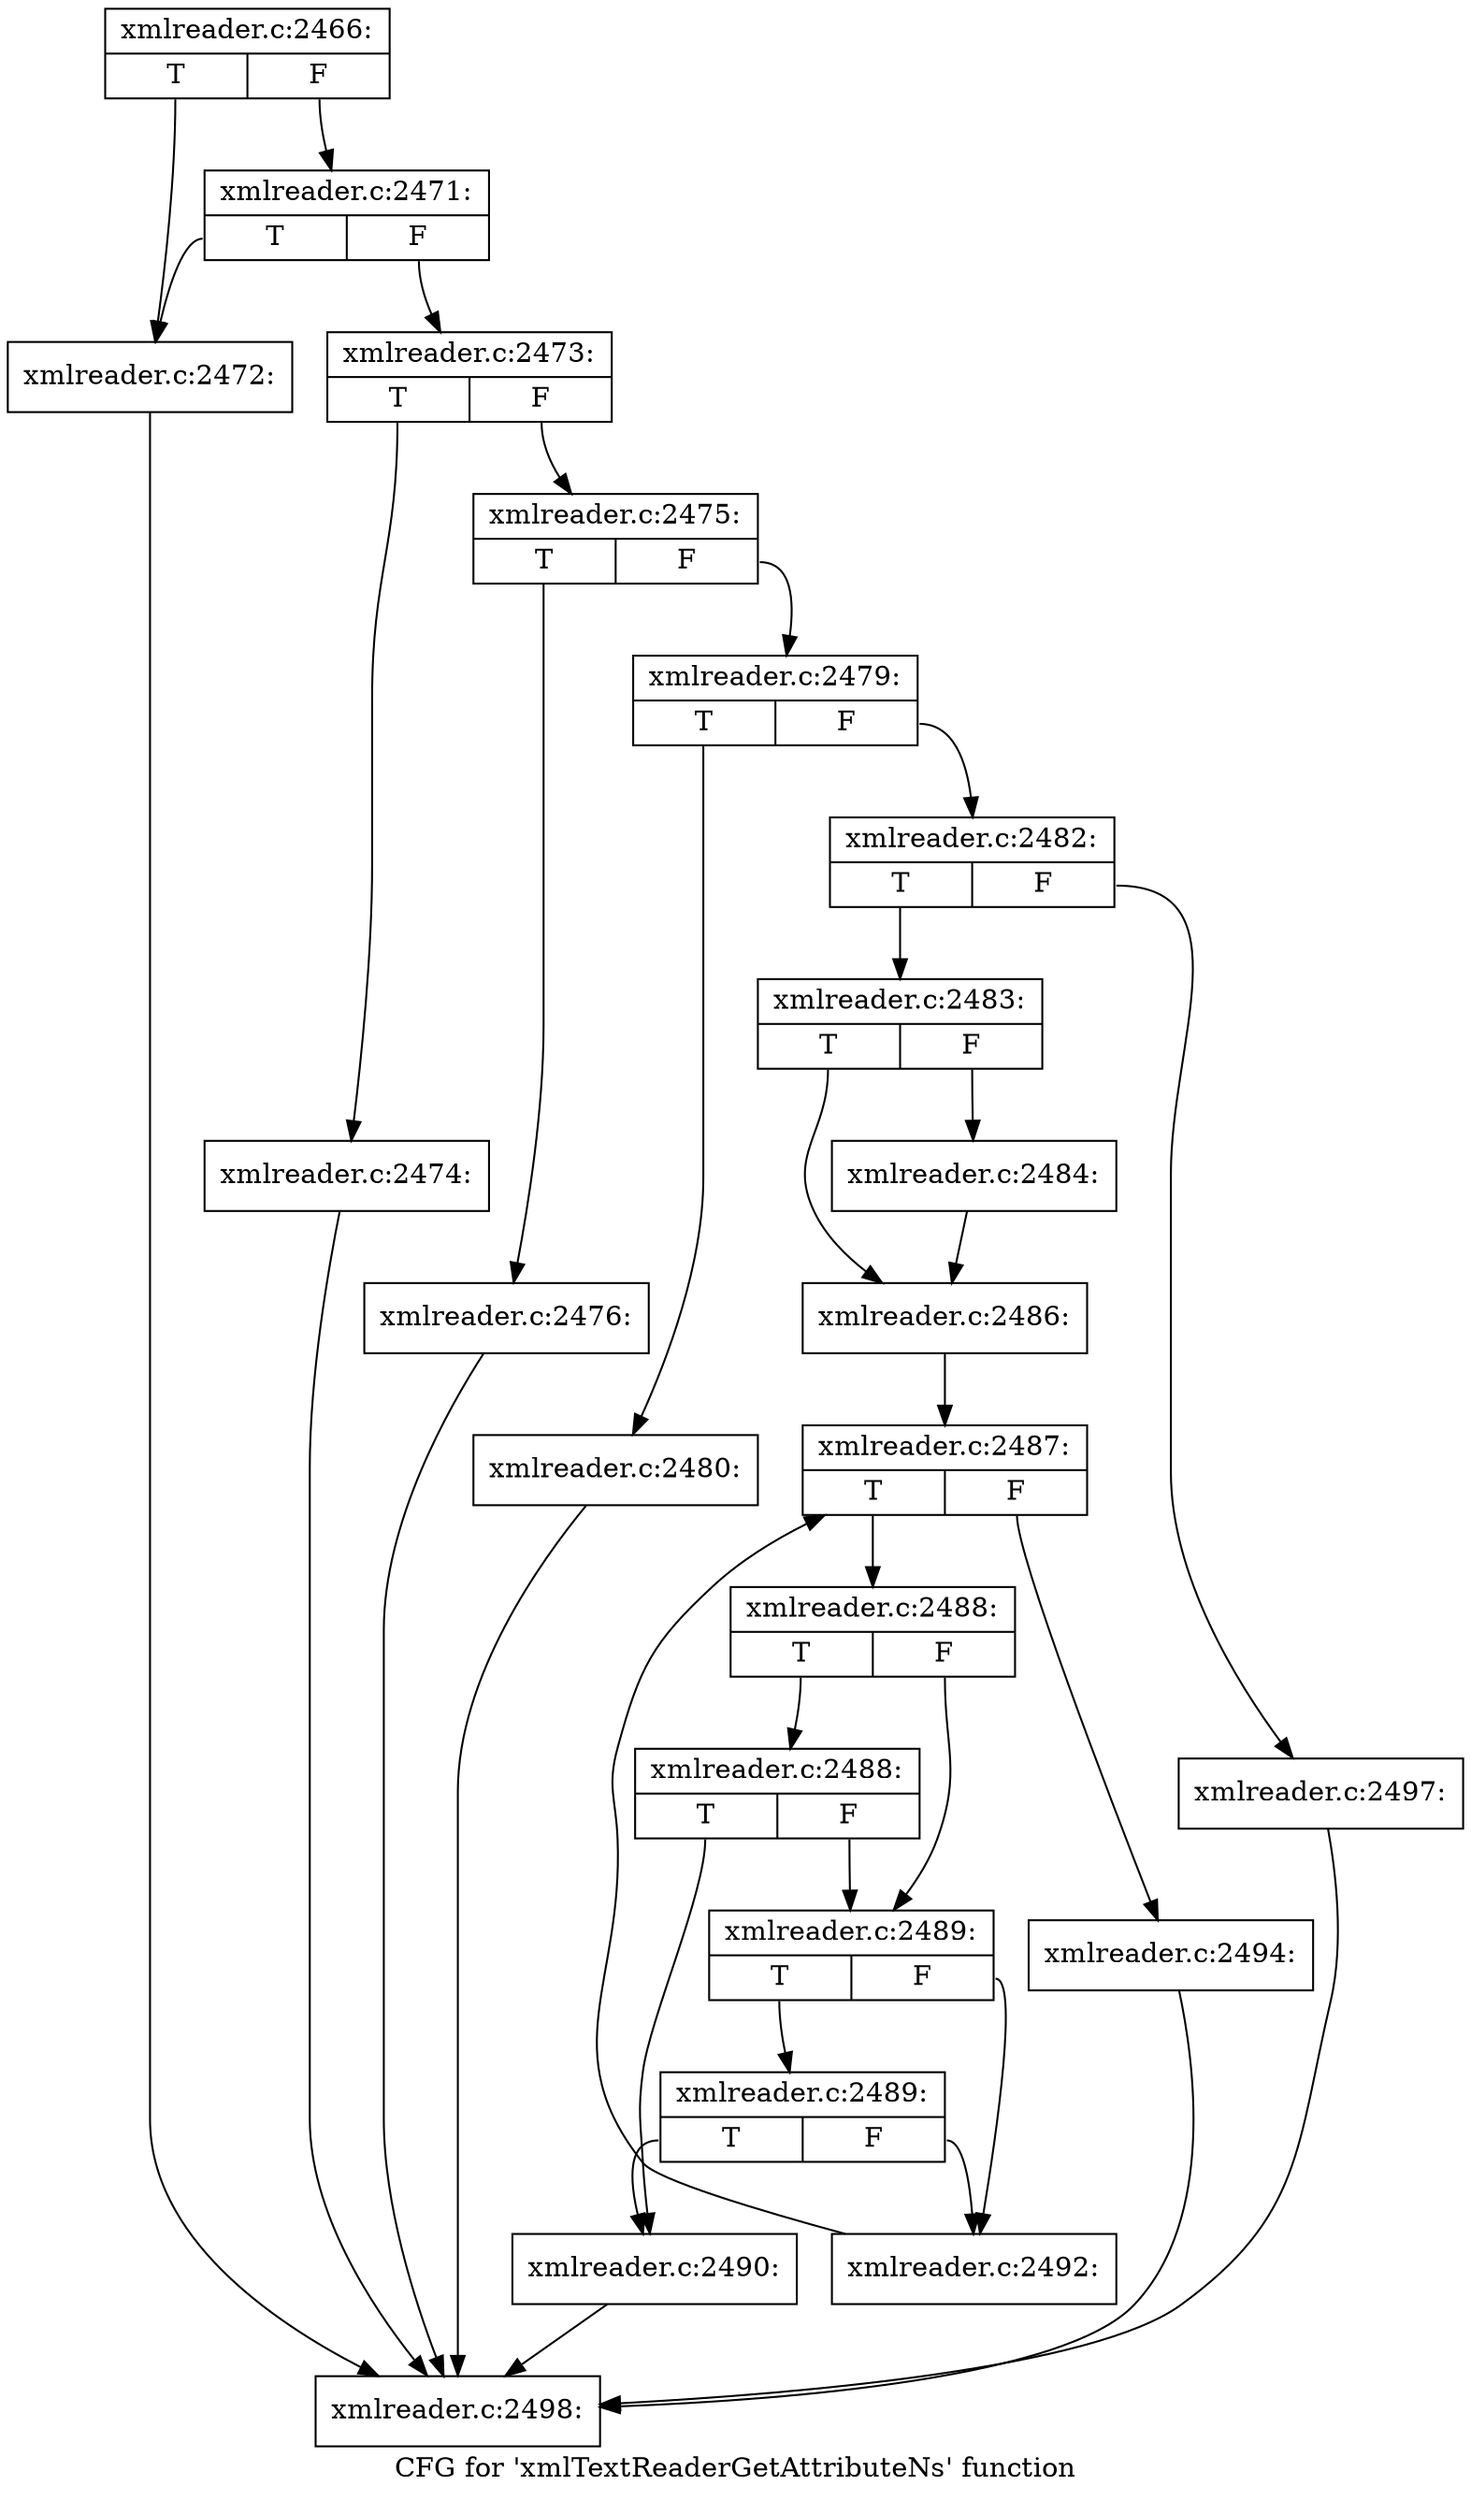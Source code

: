 digraph "CFG for 'xmlTextReaderGetAttributeNs' function" {
	label="CFG for 'xmlTextReaderGetAttributeNs' function";

	Node0x55e44932c840 [shape=record,label="{xmlreader.c:2466:|{<s0>T|<s1>F}}"];
	Node0x55e44932c840:s0 -> Node0x55e4492c4df0;
	Node0x55e44932c840:s1 -> Node0x55e4492c4e90;
	Node0x55e4492c4e90 [shape=record,label="{xmlreader.c:2471:|{<s0>T|<s1>F}}"];
	Node0x55e4492c4e90:s0 -> Node0x55e4492c4df0;
	Node0x55e4492c4e90:s1 -> Node0x55e4492c4e40;
	Node0x55e4492c4df0 [shape=record,label="{xmlreader.c:2472:}"];
	Node0x55e4492c4df0 -> Node0x55e449332ac0;
	Node0x55e4492c4e40 [shape=record,label="{xmlreader.c:2473:|{<s0>T|<s1>F}}"];
	Node0x55e4492c4e40:s0 -> Node0x55e4492c5550;
	Node0x55e4492c4e40:s1 -> Node0x55e4492c55a0;
	Node0x55e4492c5550 [shape=record,label="{xmlreader.c:2474:}"];
	Node0x55e4492c5550 -> Node0x55e449332ac0;
	Node0x55e4492c55a0 [shape=record,label="{xmlreader.c:2475:|{<s0>T|<s1>F}}"];
	Node0x55e4492c55a0:s0 -> Node0x55e4492c5a90;
	Node0x55e4492c55a0:s1 -> Node0x55e4492c5ae0;
	Node0x55e4492c5a90 [shape=record,label="{xmlreader.c:2476:}"];
	Node0x55e4492c5a90 -> Node0x55e449332ac0;
	Node0x55e4492c5ae0 [shape=record,label="{xmlreader.c:2479:|{<s0>T|<s1>F}}"];
	Node0x55e4492c5ae0:s0 -> Node0x55e4492c5fd0;
	Node0x55e4492c5ae0:s1 -> Node0x55e4492c6020;
	Node0x55e4492c5fd0 [shape=record,label="{xmlreader.c:2480:}"];
	Node0x55e4492c5fd0 -> Node0x55e449332ac0;
	Node0x55e4492c6020 [shape=record,label="{xmlreader.c:2482:|{<s0>T|<s1>F}}"];
	Node0x55e4492c6020:s0 -> Node0x55e4492c0930;
	Node0x55e4492c6020:s1 -> Node0x55e4492c0980;
	Node0x55e4492c0930 [shape=record,label="{xmlreader.c:2483:|{<s0>T|<s1>F}}"];
	Node0x55e4492c0930:s0 -> Node0x55e4492c0ee0;
	Node0x55e4492c0930:s1 -> Node0x55e4492c0e90;
	Node0x55e4492c0e90 [shape=record,label="{xmlreader.c:2484:}"];
	Node0x55e4492c0e90 -> Node0x55e4492c0ee0;
	Node0x55e4492c0ee0 [shape=record,label="{xmlreader.c:2486:}"];
	Node0x55e4492c0ee0 -> Node0x55e4492c1970;
	Node0x55e4492c1970 [shape=record,label="{xmlreader.c:2487:|{<s0>T|<s1>F}}"];
	Node0x55e4492c1970:s0 -> Node0x55e4492c1d30;
	Node0x55e4492c1970:s1 -> Node0x55e4492c1b50;
	Node0x55e4492c1d30 [shape=record,label="{xmlreader.c:2488:|{<s0>T|<s1>F}}"];
	Node0x55e4492c1d30:s0 -> Node0x55e4492c2000;
	Node0x55e4492c1d30:s1 -> Node0x55e4492c1f80;
	Node0x55e4492c2000 [shape=record,label="{xmlreader.c:2488:|{<s0>T|<s1>F}}"];
	Node0x55e4492c2000:s0 -> Node0x55e4492c1ee0;
	Node0x55e4492c2000:s1 -> Node0x55e4492c1f80;
	Node0x55e4492c1f80 [shape=record,label="{xmlreader.c:2489:|{<s0>T|<s1>F}}"];
	Node0x55e4492c1f80:s0 -> Node0x55e4492c2570;
	Node0x55e4492c1f80:s1 -> Node0x55e4492c1f30;
	Node0x55e4492c2570 [shape=record,label="{xmlreader.c:2489:|{<s0>T|<s1>F}}"];
	Node0x55e4492c2570:s0 -> Node0x55e4492c1ee0;
	Node0x55e4492c2570:s1 -> Node0x55e4492c1f30;
	Node0x55e4492c1ee0 [shape=record,label="{xmlreader.c:2490:}"];
	Node0x55e4492c1ee0 -> Node0x55e449332ac0;
	Node0x55e4492c1f30 [shape=record,label="{xmlreader.c:2492:}"];
	Node0x55e4492c1f30 -> Node0x55e4492c1970;
	Node0x55e4492c1b50 [shape=record,label="{xmlreader.c:2494:}"];
	Node0x55e4492c1b50 -> Node0x55e449332ac0;
	Node0x55e4492c0980 [shape=record,label="{xmlreader.c:2497:}"];
	Node0x55e4492c0980 -> Node0x55e449332ac0;
	Node0x55e449332ac0 [shape=record,label="{xmlreader.c:2498:}"];
}
